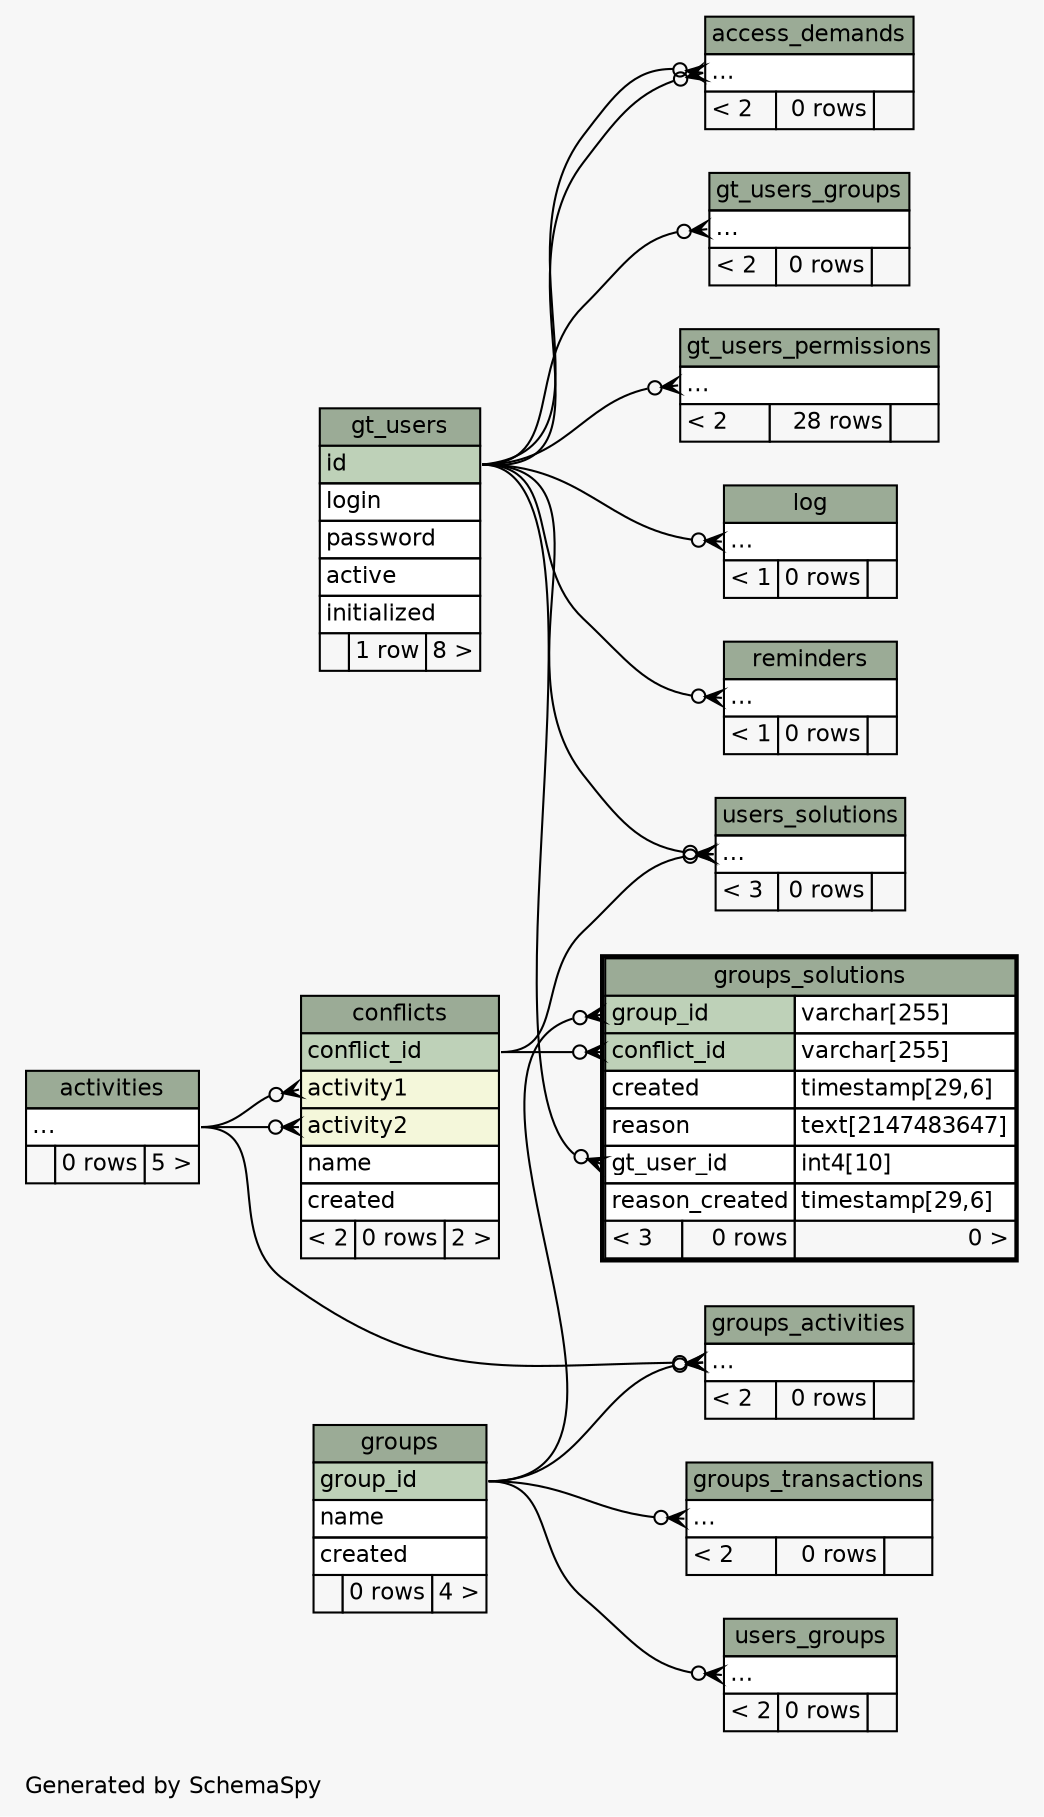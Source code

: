 // dot 2.38.0 on Linux 4.9.36-moby
// SchemaSpy rev 590
digraph "twoDegreesRelationshipsDiagram" {
  graph [
    rankdir="RL"
    bgcolor="#f7f7f7"
    label="\nGenerated by SchemaSpy"
    labeljust="l"
    nodesep="0.18"
    ranksep="0.46"
    fontname="Helvetica"
    fontsize="11"
  ];
  node [
    fontname="Helvetica"
    fontsize="11"
    shape="plaintext"
  ];
  edge [
    arrowsize="0.8"
  ];
  "access_demands":"elipses":w -> "gt_users":"id":e [arrowhead=none dir=back arrowtail=crowodot];
  "access_demands":"elipses":w -> "gt_users":"id":e [arrowhead=none dir=back arrowtail=crowodot];
  "conflicts":"activity1":w -> "activities":"elipses":e [arrowhead=none dir=back arrowtail=crowodot];
  "conflicts":"activity2":w -> "activities":"elipses":e [arrowhead=none dir=back arrowtail=crowodot];
  "groups_activities":"elipses":w -> "activities":"elipses":e [arrowhead=none dir=back arrowtail=crowodot];
  "groups_activities":"elipses":w -> "groups":"group_id":e [arrowhead=none dir=back arrowtail=crowodot];
  "groups_solutions":"conflict_id":w -> "conflicts":"conflict_id":e [arrowhead=none dir=back arrowtail=crowodot];
  "groups_solutions":"group_id":w -> "groups":"group_id":e [arrowhead=none dir=back arrowtail=crowodot];
  "groups_solutions":"gt_user_id":w -> "gt_users":"id":e [arrowhead=none dir=back arrowtail=crowodot];
  "groups_transactions":"elipses":w -> "groups":"group_id":e [arrowhead=none dir=back arrowtail=crowodot];
  "gt_users_groups":"elipses":w -> "gt_users":"id":e [arrowhead=none dir=back arrowtail=crowodot];
  "gt_users_permissions":"elipses":w -> "gt_users":"id":e [arrowhead=none dir=back arrowtail=crowodot];
  "log":"elipses":w -> "gt_users":"id":e [arrowhead=none dir=back arrowtail=crowodot];
  "reminders":"elipses":w -> "gt_users":"id":e [arrowhead=none dir=back arrowtail=crowodot];
  "users_groups":"elipses":w -> "groups":"group_id":e [arrowhead=none dir=back arrowtail=crowodot];
  "users_solutions":"elipses":w -> "conflicts":"conflict_id":e [arrowhead=none dir=back arrowtail=crowodot];
  "users_solutions":"elipses":w -> "gt_users":"id":e [arrowhead=none dir=back arrowtail=crowodot];
  "access_demands" [
    label=<
    <TABLE BORDER="0" CELLBORDER="1" CELLSPACING="0" BGCOLOR="#ffffff">
      <TR><TD COLSPAN="3" BGCOLOR="#9bab96" ALIGN="CENTER">access_demands</TD></TR>
      <TR><TD PORT="elipses" COLSPAN="3" ALIGN="LEFT">...</TD></TR>
      <TR><TD ALIGN="LEFT" BGCOLOR="#f7f7f7">&lt; 2</TD><TD ALIGN="RIGHT" BGCOLOR="#f7f7f7">0 rows</TD><TD ALIGN="RIGHT" BGCOLOR="#f7f7f7">  </TD></TR>
    </TABLE>>
    URL="access_demands.html"
    tooltip="access_demands"
  ];
  "activities" [
    label=<
    <TABLE BORDER="0" CELLBORDER="1" CELLSPACING="0" BGCOLOR="#ffffff">
      <TR><TD COLSPAN="3" BGCOLOR="#9bab96" ALIGN="CENTER">activities</TD></TR>
      <TR><TD PORT="elipses" COLSPAN="3" ALIGN="LEFT">...</TD></TR>
      <TR><TD ALIGN="LEFT" BGCOLOR="#f7f7f7">  </TD><TD ALIGN="RIGHT" BGCOLOR="#f7f7f7">0 rows</TD><TD ALIGN="RIGHT" BGCOLOR="#f7f7f7">5 &gt;</TD></TR>
    </TABLE>>
    URL="activities.html"
    tooltip="activities"
  ];
  "conflicts" [
    label=<
    <TABLE BORDER="0" CELLBORDER="1" CELLSPACING="0" BGCOLOR="#ffffff">
      <TR><TD COLSPAN="3" BGCOLOR="#9bab96" ALIGN="CENTER">conflicts</TD></TR>
      <TR><TD PORT="conflict_id" COLSPAN="3" BGCOLOR="#bed1b8" ALIGN="LEFT">conflict_id</TD></TR>
      <TR><TD PORT="activity1" COLSPAN="3" BGCOLOR="#f4f7da" ALIGN="LEFT">activity1</TD></TR>
      <TR><TD PORT="activity2" COLSPAN="3" BGCOLOR="#f4f7da" ALIGN="LEFT">activity2</TD></TR>
      <TR><TD PORT="name" COLSPAN="3" ALIGN="LEFT">name</TD></TR>
      <TR><TD PORT="created" COLSPAN="3" ALIGN="LEFT">created</TD></TR>
      <TR><TD ALIGN="LEFT" BGCOLOR="#f7f7f7">&lt; 2</TD><TD ALIGN="RIGHT" BGCOLOR="#f7f7f7">0 rows</TD><TD ALIGN="RIGHT" BGCOLOR="#f7f7f7">2 &gt;</TD></TR>
    </TABLE>>
    URL="conflicts.html"
    tooltip="conflicts"
  ];
  "groups" [
    label=<
    <TABLE BORDER="0" CELLBORDER="1" CELLSPACING="0" BGCOLOR="#ffffff">
      <TR><TD COLSPAN="3" BGCOLOR="#9bab96" ALIGN="CENTER">groups</TD></TR>
      <TR><TD PORT="group_id" COLSPAN="3" BGCOLOR="#bed1b8" ALIGN="LEFT">group_id</TD></TR>
      <TR><TD PORT="name" COLSPAN="3" ALIGN="LEFT">name</TD></TR>
      <TR><TD PORT="created" COLSPAN="3" ALIGN="LEFT">created</TD></TR>
      <TR><TD ALIGN="LEFT" BGCOLOR="#f7f7f7">  </TD><TD ALIGN="RIGHT" BGCOLOR="#f7f7f7">0 rows</TD><TD ALIGN="RIGHT" BGCOLOR="#f7f7f7">4 &gt;</TD></TR>
    </TABLE>>
    URL="groups.html"
    tooltip="groups"
  ];
  "groups_activities" [
    label=<
    <TABLE BORDER="0" CELLBORDER="1" CELLSPACING="0" BGCOLOR="#ffffff">
      <TR><TD COLSPAN="3" BGCOLOR="#9bab96" ALIGN="CENTER">groups_activities</TD></TR>
      <TR><TD PORT="elipses" COLSPAN="3" ALIGN="LEFT">...</TD></TR>
      <TR><TD ALIGN="LEFT" BGCOLOR="#f7f7f7">&lt; 2</TD><TD ALIGN="RIGHT" BGCOLOR="#f7f7f7">0 rows</TD><TD ALIGN="RIGHT" BGCOLOR="#f7f7f7">  </TD></TR>
    </TABLE>>
    URL="groups_activities.html"
    tooltip="groups_activities"
  ];
  "groups_solutions" [
    label=<
    <TABLE BORDER="2" CELLBORDER="1" CELLSPACING="0" BGCOLOR="#ffffff">
      <TR><TD COLSPAN="3" BGCOLOR="#9bab96" ALIGN="CENTER">groups_solutions</TD></TR>
      <TR><TD PORT="group_id" COLSPAN="2" BGCOLOR="#bed1b8" ALIGN="LEFT">group_id</TD><TD PORT="group_id.type" ALIGN="LEFT">varchar[255]</TD></TR>
      <TR><TD PORT="conflict_id" COLSPAN="2" BGCOLOR="#bed1b8" ALIGN="LEFT">conflict_id</TD><TD PORT="conflict_id.type" ALIGN="LEFT">varchar[255]</TD></TR>
      <TR><TD PORT="created" COLSPAN="2" ALIGN="LEFT">created</TD><TD PORT="created.type" ALIGN="LEFT">timestamp[29,6]</TD></TR>
      <TR><TD PORT="reason" COLSPAN="2" ALIGN="LEFT">reason</TD><TD PORT="reason.type" ALIGN="LEFT">text[2147483647]</TD></TR>
      <TR><TD PORT="gt_user_id" COLSPAN="2" ALIGN="LEFT">gt_user_id</TD><TD PORT="gt_user_id.type" ALIGN="LEFT">int4[10]</TD></TR>
      <TR><TD PORT="reason_created" COLSPAN="2" ALIGN="LEFT">reason_created</TD><TD PORT="reason_created.type" ALIGN="LEFT">timestamp[29,6]</TD></TR>
      <TR><TD ALIGN="LEFT" BGCOLOR="#f7f7f7">&lt; 3</TD><TD ALIGN="RIGHT" BGCOLOR="#f7f7f7">0 rows</TD><TD ALIGN="RIGHT" BGCOLOR="#f7f7f7">0 &gt;</TD></TR>
    </TABLE>>
    URL="groups_solutions.html"
    tooltip="groups_solutions"
  ];
  "groups_transactions" [
    label=<
    <TABLE BORDER="0" CELLBORDER="1" CELLSPACING="0" BGCOLOR="#ffffff">
      <TR><TD COLSPAN="3" BGCOLOR="#9bab96" ALIGN="CENTER">groups_transactions</TD></TR>
      <TR><TD PORT="elipses" COLSPAN="3" ALIGN="LEFT">...</TD></TR>
      <TR><TD ALIGN="LEFT" BGCOLOR="#f7f7f7">&lt; 2</TD><TD ALIGN="RIGHT" BGCOLOR="#f7f7f7">0 rows</TD><TD ALIGN="RIGHT" BGCOLOR="#f7f7f7">  </TD></TR>
    </TABLE>>
    URL="groups_transactions.html"
    tooltip="groups_transactions"
  ];
  "gt_users" [
    label=<
    <TABLE BORDER="0" CELLBORDER="1" CELLSPACING="0" BGCOLOR="#ffffff">
      <TR><TD COLSPAN="3" BGCOLOR="#9bab96" ALIGN="CENTER">gt_users</TD></TR>
      <TR><TD PORT="id" COLSPAN="3" BGCOLOR="#bed1b8" ALIGN="LEFT">id</TD></TR>
      <TR><TD PORT="login" COLSPAN="3" ALIGN="LEFT">login</TD></TR>
      <TR><TD PORT="password" COLSPAN="3" ALIGN="LEFT">password</TD></TR>
      <TR><TD PORT="active" COLSPAN="3" ALIGN="LEFT">active</TD></TR>
      <TR><TD PORT="initialized" COLSPAN="3" ALIGN="LEFT">initialized</TD></TR>
      <TR><TD ALIGN="LEFT" BGCOLOR="#f7f7f7">  </TD><TD ALIGN="RIGHT" BGCOLOR="#f7f7f7">1 row</TD><TD ALIGN="RIGHT" BGCOLOR="#f7f7f7">8 &gt;</TD></TR>
    </TABLE>>
    URL="gt_users.html"
    tooltip="gt_users"
  ];
  "gt_users_groups" [
    label=<
    <TABLE BORDER="0" CELLBORDER="1" CELLSPACING="0" BGCOLOR="#ffffff">
      <TR><TD COLSPAN="3" BGCOLOR="#9bab96" ALIGN="CENTER">gt_users_groups</TD></TR>
      <TR><TD PORT="elipses" COLSPAN="3" ALIGN="LEFT">...</TD></TR>
      <TR><TD ALIGN="LEFT" BGCOLOR="#f7f7f7">&lt; 2</TD><TD ALIGN="RIGHT" BGCOLOR="#f7f7f7">0 rows</TD><TD ALIGN="RIGHT" BGCOLOR="#f7f7f7">  </TD></TR>
    </TABLE>>
    URL="gt_users_groups.html"
    tooltip="gt_users_groups"
  ];
  "gt_users_permissions" [
    label=<
    <TABLE BORDER="0" CELLBORDER="1" CELLSPACING="0" BGCOLOR="#ffffff">
      <TR><TD COLSPAN="3" BGCOLOR="#9bab96" ALIGN="CENTER">gt_users_permissions</TD></TR>
      <TR><TD PORT="elipses" COLSPAN="3" ALIGN="LEFT">...</TD></TR>
      <TR><TD ALIGN="LEFT" BGCOLOR="#f7f7f7">&lt; 2</TD><TD ALIGN="RIGHT" BGCOLOR="#f7f7f7">28 rows</TD><TD ALIGN="RIGHT" BGCOLOR="#f7f7f7">  </TD></TR>
    </TABLE>>
    URL="gt_users_permissions.html"
    tooltip="gt_users_permissions"
  ];
  "log" [
    label=<
    <TABLE BORDER="0" CELLBORDER="1" CELLSPACING="0" BGCOLOR="#ffffff">
      <TR><TD COLSPAN="3" BGCOLOR="#9bab96" ALIGN="CENTER">log</TD></TR>
      <TR><TD PORT="elipses" COLSPAN="3" ALIGN="LEFT">...</TD></TR>
      <TR><TD ALIGN="LEFT" BGCOLOR="#f7f7f7">&lt; 1</TD><TD ALIGN="RIGHT" BGCOLOR="#f7f7f7">0 rows</TD><TD ALIGN="RIGHT" BGCOLOR="#f7f7f7">  </TD></TR>
    </TABLE>>
    URL="log.html"
    tooltip="log"
  ];
  "reminders" [
    label=<
    <TABLE BORDER="0" CELLBORDER="1" CELLSPACING="0" BGCOLOR="#ffffff">
      <TR><TD COLSPAN="3" BGCOLOR="#9bab96" ALIGN="CENTER">reminders</TD></TR>
      <TR><TD PORT="elipses" COLSPAN="3" ALIGN="LEFT">...</TD></TR>
      <TR><TD ALIGN="LEFT" BGCOLOR="#f7f7f7">&lt; 1</TD><TD ALIGN="RIGHT" BGCOLOR="#f7f7f7">0 rows</TD><TD ALIGN="RIGHT" BGCOLOR="#f7f7f7">  </TD></TR>
    </TABLE>>
    URL="reminders.html"
    tooltip="reminders"
  ];
  "users_groups" [
    label=<
    <TABLE BORDER="0" CELLBORDER="1" CELLSPACING="0" BGCOLOR="#ffffff">
      <TR><TD COLSPAN="3" BGCOLOR="#9bab96" ALIGN="CENTER">users_groups</TD></TR>
      <TR><TD PORT="elipses" COLSPAN="3" ALIGN="LEFT">...</TD></TR>
      <TR><TD ALIGN="LEFT" BGCOLOR="#f7f7f7">&lt; 2</TD><TD ALIGN="RIGHT" BGCOLOR="#f7f7f7">0 rows</TD><TD ALIGN="RIGHT" BGCOLOR="#f7f7f7">  </TD></TR>
    </TABLE>>
    URL="users_groups.html"
    tooltip="users_groups"
  ];
  "users_solutions" [
    label=<
    <TABLE BORDER="0" CELLBORDER="1" CELLSPACING="0" BGCOLOR="#ffffff">
      <TR><TD COLSPAN="3" BGCOLOR="#9bab96" ALIGN="CENTER">users_solutions</TD></TR>
      <TR><TD PORT="elipses" COLSPAN="3" ALIGN="LEFT">...</TD></TR>
      <TR><TD ALIGN="LEFT" BGCOLOR="#f7f7f7">&lt; 3</TD><TD ALIGN="RIGHT" BGCOLOR="#f7f7f7">0 rows</TD><TD ALIGN="RIGHT" BGCOLOR="#f7f7f7">  </TD></TR>
    </TABLE>>
    URL="users_solutions.html"
    tooltip="users_solutions"
  ];
}
